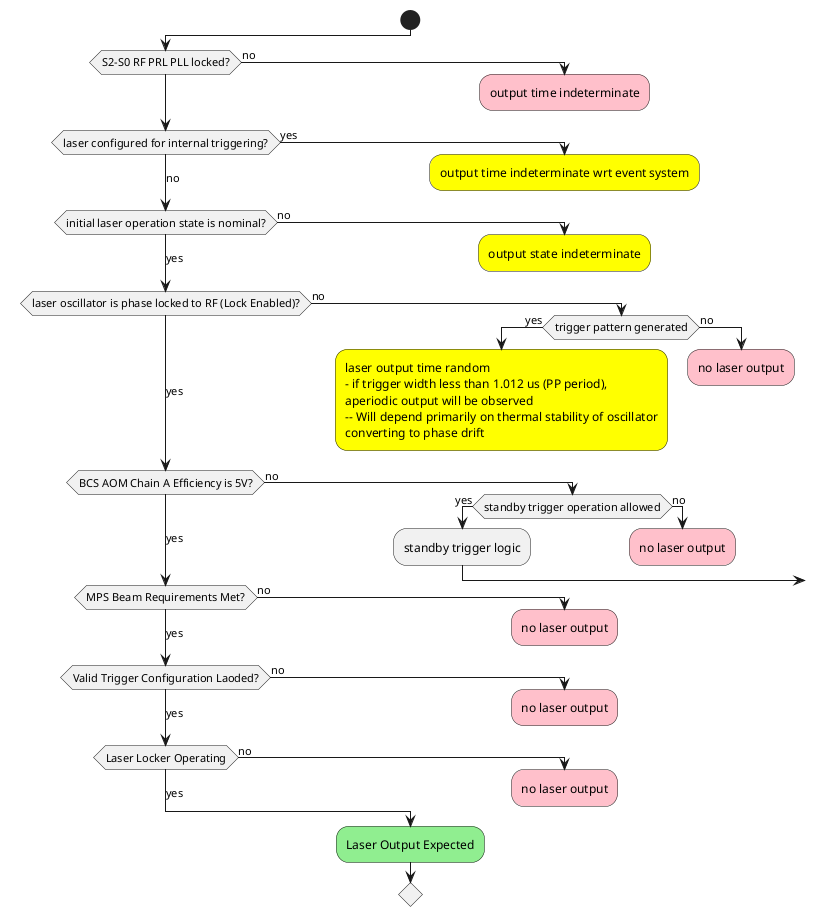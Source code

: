 @startuml Laser Pulse Generation - Logic
!pragma useVerticalIf on
start
if (S2-S0 RF PRL PLL locked?) then (no)
    #pink:output time indeterminate;
    detach
elseif (laser configured for internal triggering?) then (yes)
        #yellow:output time indeterminate wrt event system;
        detach
(no)elseif (initial laser operation state is nominal?) then (no)
    #yellow:output state indeterminate;
    detach
(yes)elseif (laser oscillator is phase locked to RF (Lock Enabled)?) then (no)
    if (trigger pattern generated) then (yes)
        #yellow:laser output time random
        - if trigger width less than 1.012 us (PP period), 
        aperiodic output will be observed
        -- Will depend primarily on thermal stability of oscillator
        converting to phase drift;
        detach
    else (no)
        #pink:no laser output;
        detach
    endif
(yes)elseif (BCS AOM Chain A Efficiency is 5V?) then (no)
    if (standby trigger operation allowed) then (yes)
        :standby trigger logic;
    else (no)
        #pink:no laser output;
        detach
    endif
(yes)elseif (MPS Beam Requirements Met?) then (no)
    #pink:no laser output;
    detach
(yes)elseif (Valid Trigger Configuration Laoded?) then (no)
    #pink:no laser output;
    detach
(yes)elseif (Laser Locker Operating) then (no)
    #pink:no laser output;
    detach
else (yes)
    #lightgreen:Laser Output Expected;
endif




@enduml
